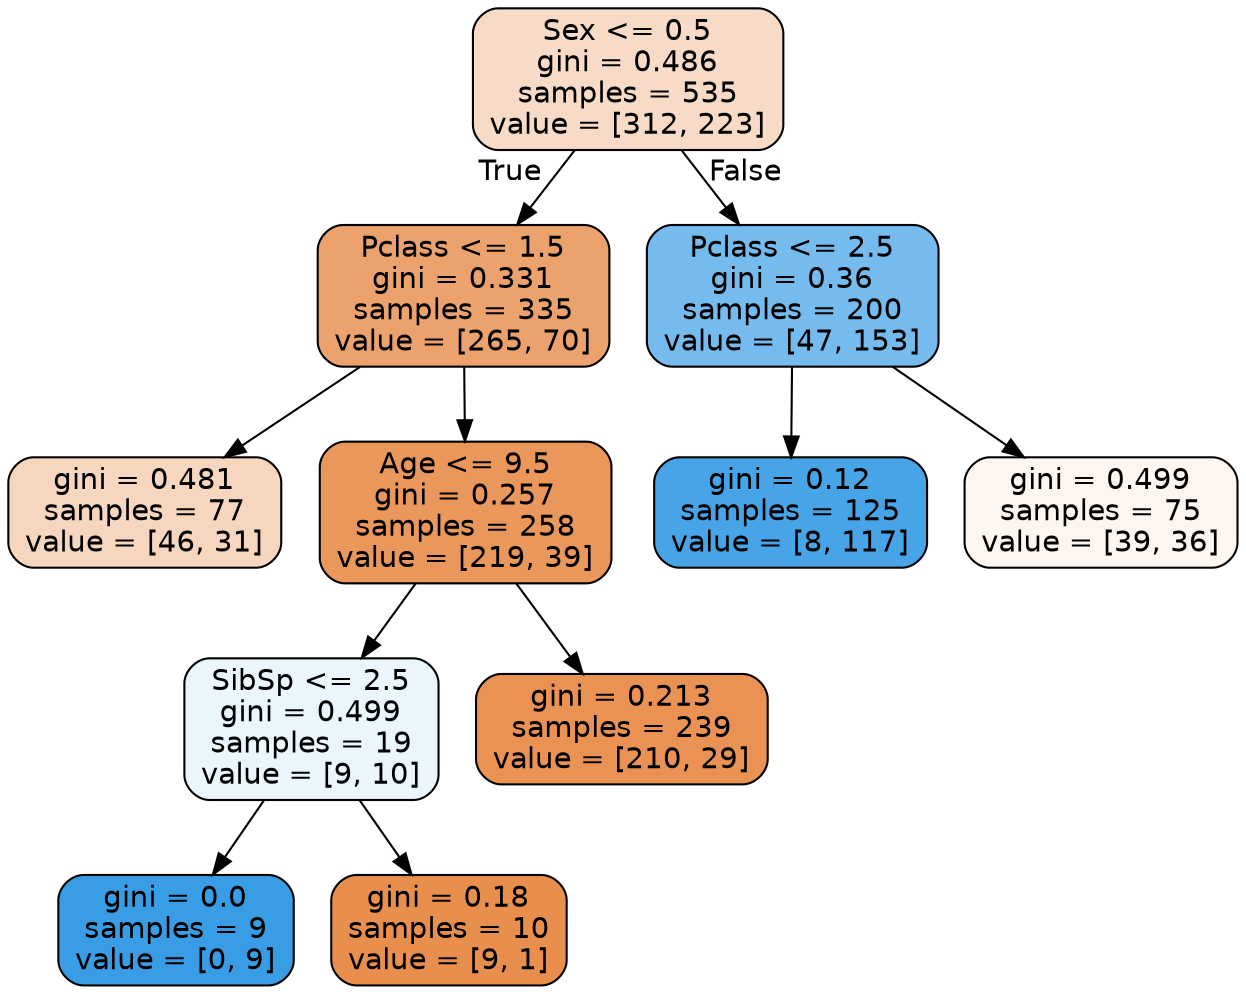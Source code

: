 digraph Tree {
node [shape=box, style="filled, rounded", color="black", fontname=helvetica] ;
edge [fontname=helvetica] ;
0 [label="Sex <= 0.5\ngini = 0.486\nsamples = 535\nvalue = [312, 223]", fillcolor="#e5813949"] ;
1 [label="Pclass <= 1.5\ngini = 0.331\nsamples = 335\nvalue = [265, 70]", fillcolor="#e58139bc"] ;
0 -> 1 [labeldistance=2.5, labelangle=45, headlabel="True"] ;
5 [label="gini = 0.481\nsamples = 77\nvalue = [46, 31]", fillcolor="#e5813953"] ;
1 -> 5 ;
6 [label="Age <= 9.5\ngini = 0.257\nsamples = 258\nvalue = [219, 39]", fillcolor="#e58139d2"] ;
1 -> 6 ;
7 [label="SibSp <= 2.5\ngini = 0.499\nsamples = 19\nvalue = [9, 10]", fillcolor="#399de519"] ;
6 -> 7 ;
9 [label="gini = 0.0\nsamples = 9\nvalue = [0, 9]", fillcolor="#399de5ff"] ;
7 -> 9 ;
10 [label="gini = 0.18\nsamples = 10\nvalue = [9, 1]", fillcolor="#e58139e3"] ;
7 -> 10 ;
8 [label="gini = 0.213\nsamples = 239\nvalue = [210, 29]", fillcolor="#e58139dc"] ;
6 -> 8 ;
2 [label="Pclass <= 2.5\ngini = 0.36\nsamples = 200\nvalue = [47, 153]", fillcolor="#399de5b1"] ;
0 -> 2 [labeldistance=2.5, labelangle=-45, headlabel="False"] ;
3 [label="gini = 0.12\nsamples = 125\nvalue = [8, 117]", fillcolor="#399de5ee"] ;
2 -> 3 ;
4 [label="gini = 0.499\nsamples = 75\nvalue = [39, 36]", fillcolor="#e5813914"] ;
2 -> 4 ;
}
